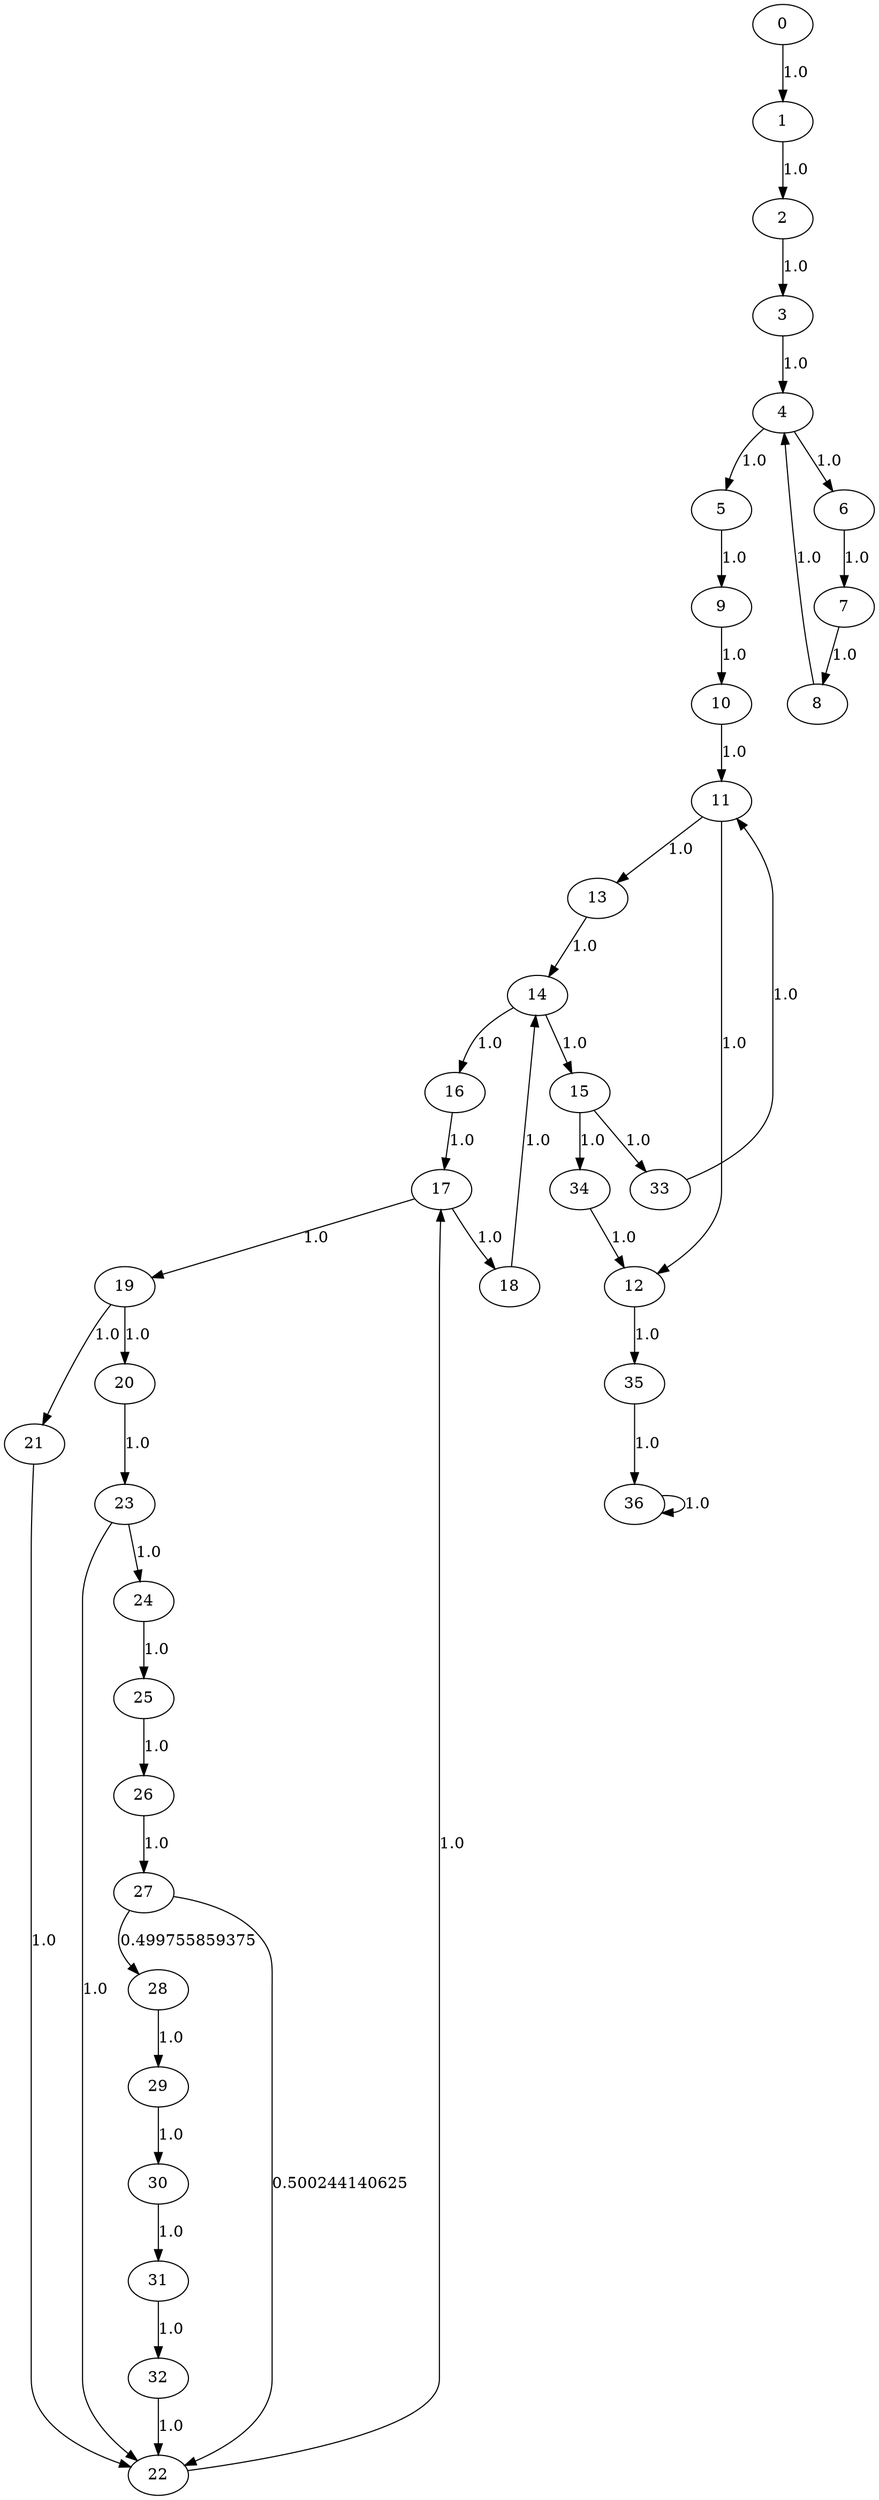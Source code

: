 digraph {
	0 -> 1[label= "1.0"];
	1 -> 2[label= "1.0"];
	2 -> 3[label= "1.0"];
	3 -> 4[label= "1.0"];
	4 -> 5[label= "1.0"];
	4 -> 6[label= "1.0"];
	6 -> 7[label= "1.0"];
	7 -> 8[label= "1.0"];
	8 -> 4[label= "1.0"];
	5 -> 9[label= "1.0"];
	9 -> 10[label= "1.0"];
	10 -> 11[label= "1.0"];
	11 -> 12[label= "1.0"];
	11 -> 13[label= "1.0"];
	13 -> 14[label= "1.0"];
	14 -> 15[label= "1.0"];
	14 -> 16[label= "1.0"];
	16 -> 17[label= "1.0"];
	17 -> 18[label= "1.0"];
	17 -> 19[label= "1.0"];
	19 -> 20[label= "1.0"];
	19 -> 21[label= "1.0"];
	21 -> 22[label= "1.0"];
	20 -> 23[label= "1.0"];
	23 -> 22[label= "1.0"];
	23 -> 24[label= "1.0"];
	24 -> 25[label= "1.0"];
	25 -> 26[label= "1.0"];
	26 -> 27[label= "1.0"];
	27 -> 22[label= "0.500244140625"];
	27 -> 28[label= "0.499755859375"];
	28 -> 29[label= "1.0"];
	29 -> 30[label= "1.0"];
	30 -> 31[label= "1.0"];
	31 -> 32[label= "1.0"];
	32 -> 22[label= "1.0"];
	22 -> 17[label= "1.0"];
	18 -> 14[label= "1.0"];
	15 -> 33[label= "1.0"];
	15 -> 34[label= "1.0"];
	34 -> 12[label= "1.0"];
	33 -> 11[label= "1.0"];
	12 -> 35[label= "1.0"];
	35 -> 36[label= "1.0"];
	36 -> 36[label= "1.0"];
}